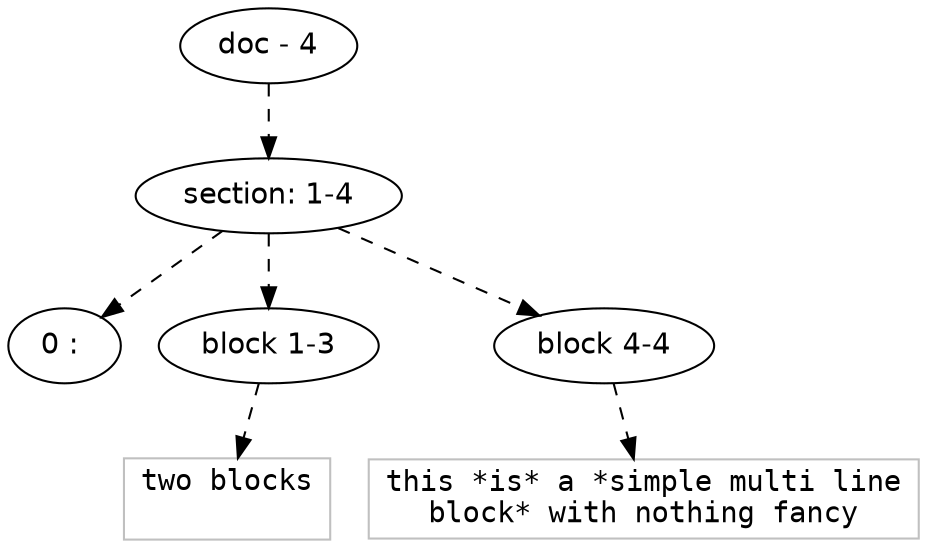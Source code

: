digraph hierarchy {

node [fontname=Helvetica]
edge [style=dashed]

doc_0 [label="doc - 4"]


doc_0 -> { section_1}
{rank=same; section_1}

section_1 [label="section: 1-4"]


section_1 -> { header_2 block_3 block_4}
{rank=same; header_2 block_3 block_4}

header_2 [label="0 : "]

block_3 [label="block 1-3"]

block_4 [label="block 4-4"]



block_3 -> leaf_5
leaf_5  [color=Gray,shape=rectangle,fontname=Inconsolata,label="two blocks

"]

block_4 -> leaf_6
leaf_6  [color=Gray,shape=rectangle,fontname=Inconsolata,label="this *is* a *simple multi line
block* with nothing fancy
"]

}
